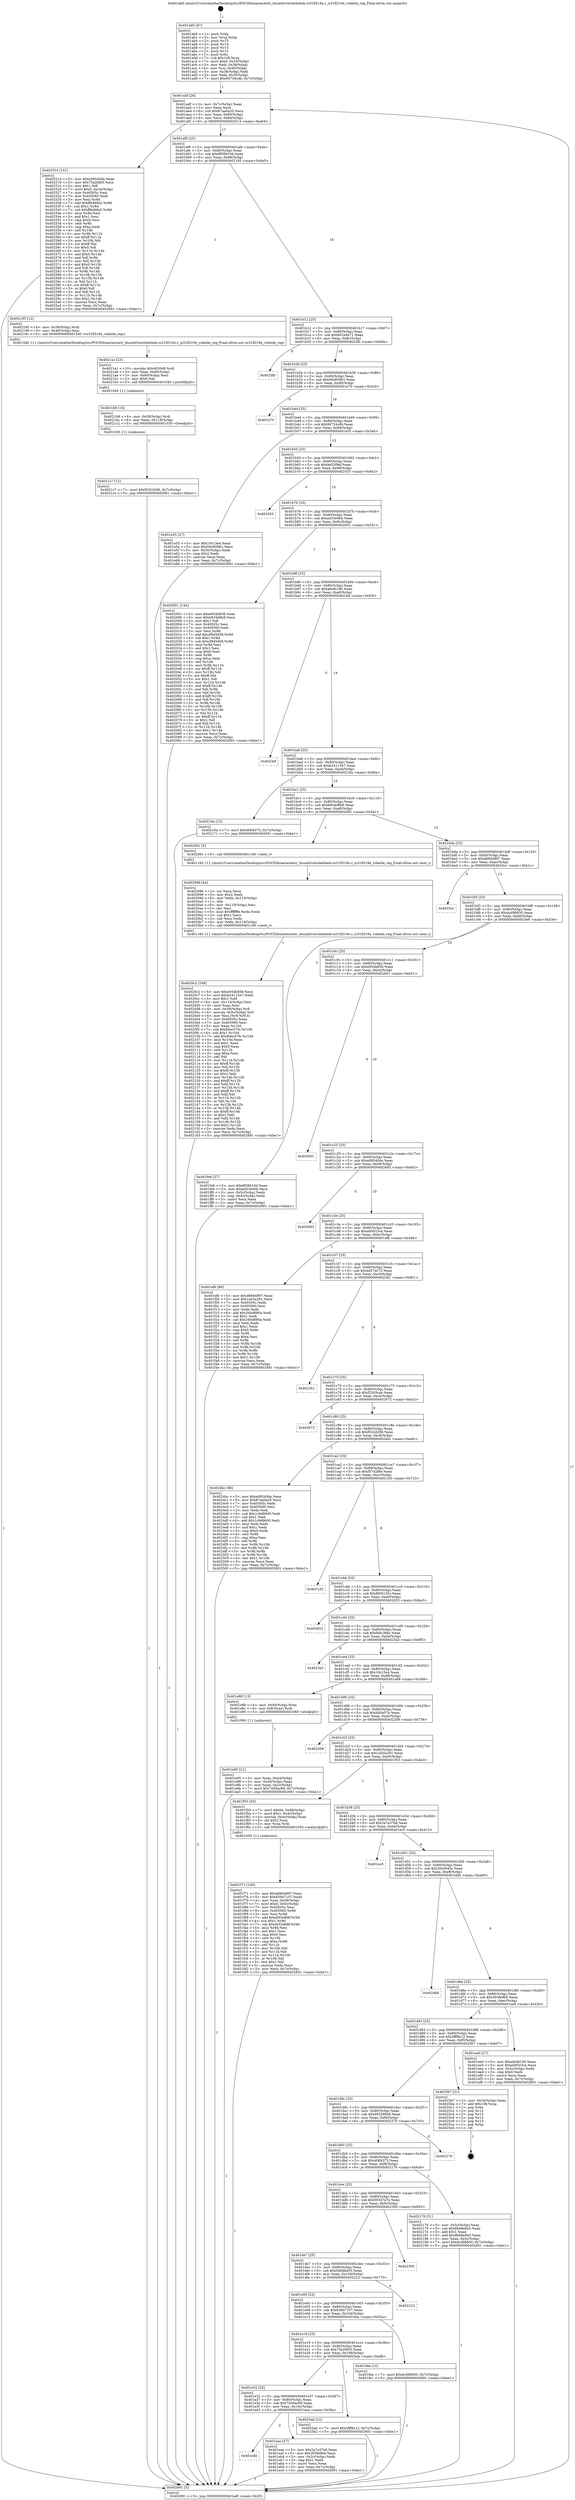 digraph "0x401ab0" {
  label = "0x401ab0 (/mnt/c/Users/mathe/Desktop/tcc/POCII/binaries/extr_linuxdriversledsleds-is31fl319x.c_is31fl319x_volatile_reg_Final-ollvm.out::main(0))"
  labelloc = "t"
  node[shape=record]

  Entry [label="",width=0.3,height=0.3,shape=circle,fillcolor=black,style=filled]
  "0x401adf" [label="{
     0x401adf [26]\l
     | [instrs]\l
     &nbsp;&nbsp;0x401adf \<+3\>: mov -0x7c(%rbp),%eax\l
     &nbsp;&nbsp;0x401ae2 \<+2\>: mov %eax,%ecx\l
     &nbsp;&nbsp;0x401ae4 \<+6\>: sub $0x87aa0a35,%ecx\l
     &nbsp;&nbsp;0x401aea \<+3\>: mov %eax,-0x80(%rbp)\l
     &nbsp;&nbsp;0x401aed \<+6\>: mov %ecx,-0x84(%rbp)\l
     &nbsp;&nbsp;0x401af3 \<+6\>: je 0000000000402514 \<main+0xa64\>\l
  }"]
  "0x402514" [label="{
     0x402514 [151]\l
     | [instrs]\l
     &nbsp;&nbsp;0x402514 \<+5\>: mov $0xe08540de,%eax\l
     &nbsp;&nbsp;0x402519 \<+5\>: mov $0x75a2fd03,%ecx\l
     &nbsp;&nbsp;0x40251e \<+2\>: mov $0x1,%dl\l
     &nbsp;&nbsp;0x402520 \<+7\>: movl $0x0,-0x34(%rbp)\l
     &nbsp;&nbsp;0x402527 \<+7\>: mov 0x40505c,%esi\l
     &nbsp;&nbsp;0x40252e \<+7\>: mov 0x405060,%edi\l
     &nbsp;&nbsp;0x402535 \<+3\>: mov %esi,%r8d\l
     &nbsp;&nbsp;0x402538 \<+7\>: add $0xff4460e2,%r8d\l
     &nbsp;&nbsp;0x40253f \<+4\>: sub $0x1,%r8d\l
     &nbsp;&nbsp;0x402543 \<+7\>: sub $0xff4460e2,%r8d\l
     &nbsp;&nbsp;0x40254a \<+4\>: imul %r8d,%esi\l
     &nbsp;&nbsp;0x40254e \<+3\>: and $0x1,%esi\l
     &nbsp;&nbsp;0x402551 \<+3\>: cmp $0x0,%esi\l
     &nbsp;&nbsp;0x402554 \<+4\>: sete %r9b\l
     &nbsp;&nbsp;0x402558 \<+3\>: cmp $0xa,%edi\l
     &nbsp;&nbsp;0x40255b \<+4\>: setl %r10b\l
     &nbsp;&nbsp;0x40255f \<+3\>: mov %r9b,%r11b\l
     &nbsp;&nbsp;0x402562 \<+4\>: xor $0xff,%r11b\l
     &nbsp;&nbsp;0x402566 \<+3\>: mov %r10b,%bl\l
     &nbsp;&nbsp;0x402569 \<+3\>: xor $0xff,%bl\l
     &nbsp;&nbsp;0x40256c \<+3\>: xor $0x0,%dl\l
     &nbsp;&nbsp;0x40256f \<+3\>: mov %r11b,%r14b\l
     &nbsp;&nbsp;0x402572 \<+4\>: and $0x0,%r14b\l
     &nbsp;&nbsp;0x402576 \<+3\>: and %dl,%r9b\l
     &nbsp;&nbsp;0x402579 \<+3\>: mov %bl,%r15b\l
     &nbsp;&nbsp;0x40257c \<+4\>: and $0x0,%r15b\l
     &nbsp;&nbsp;0x402580 \<+3\>: and %dl,%r10b\l
     &nbsp;&nbsp;0x402583 \<+3\>: or %r9b,%r14b\l
     &nbsp;&nbsp;0x402586 \<+3\>: or %r10b,%r15b\l
     &nbsp;&nbsp;0x402589 \<+3\>: xor %r15b,%r14b\l
     &nbsp;&nbsp;0x40258c \<+3\>: or %bl,%r11b\l
     &nbsp;&nbsp;0x40258f \<+4\>: xor $0xff,%r11b\l
     &nbsp;&nbsp;0x402593 \<+3\>: or $0x0,%dl\l
     &nbsp;&nbsp;0x402596 \<+3\>: and %dl,%r11b\l
     &nbsp;&nbsp;0x402599 \<+3\>: or %r11b,%r14b\l
     &nbsp;&nbsp;0x40259c \<+4\>: test $0x1,%r14b\l
     &nbsp;&nbsp;0x4025a0 \<+3\>: cmovne %ecx,%eax\l
     &nbsp;&nbsp;0x4025a3 \<+3\>: mov %eax,-0x7c(%rbp)\l
     &nbsp;&nbsp;0x4025a6 \<+5\>: jmp 0000000000402691 \<main+0xbe1\>\l
  }"]
  "0x401af9" [label="{
     0x401af9 [25]\l
     | [instrs]\l
     &nbsp;&nbsp;0x401af9 \<+5\>: jmp 0000000000401afe \<main+0x4e\>\l
     &nbsp;&nbsp;0x401afe \<+3\>: mov -0x80(%rbp),%eax\l
     &nbsp;&nbsp;0x401b01 \<+5\>: sub $0x8f38910d,%eax\l
     &nbsp;&nbsp;0x401b06 \<+6\>: mov %eax,-0x88(%rbp)\l
     &nbsp;&nbsp;0x401b0c \<+6\>: je 0000000000402195 \<main+0x6e5\>\l
  }"]
  Exit [label="",width=0.3,height=0.3,shape=circle,fillcolor=black,style=filled,peripheries=2]
  "0x402195" [label="{
     0x402195 [12]\l
     | [instrs]\l
     &nbsp;&nbsp;0x402195 \<+4\>: mov -0x58(%rbp),%rdi\l
     &nbsp;&nbsp;0x402199 \<+3\>: mov -0x48(%rbp),%esi\l
     &nbsp;&nbsp;0x40219c \<+5\>: call 00000000004015d0 \<is31fl319x_volatile_reg\>\l
     | [calls]\l
     &nbsp;&nbsp;0x4015d0 \{1\} (/mnt/c/Users/mathe/Desktop/tcc/POCII/binaries/extr_linuxdriversledsleds-is31fl319x.c_is31fl319x_volatile_reg_Final-ollvm.out::is31fl319x_volatile_reg)\l
  }"]
  "0x401b12" [label="{
     0x401b12 [25]\l
     | [instrs]\l
     &nbsp;&nbsp;0x401b12 \<+5\>: jmp 0000000000401b17 \<main+0x67\>\l
     &nbsp;&nbsp;0x401b17 \<+3\>: mov -0x80(%rbp),%eax\l
     &nbsp;&nbsp;0x401b1a \<+5\>: sub $0x901b9a71,%eax\l
     &nbsp;&nbsp;0x401b1f \<+6\>: mov %eax,-0x8c(%rbp)\l
     &nbsp;&nbsp;0x401b25 \<+6\>: je 00000000004023fb \<main+0x94b\>\l
  }"]
  "0x4021c7" [label="{
     0x4021c7 [12]\l
     | [instrs]\l
     &nbsp;&nbsp;0x4021c7 \<+7\>: movl $0xf532d296,-0x7c(%rbp)\l
     &nbsp;&nbsp;0x4021ce \<+5\>: jmp 0000000000402691 \<main+0xbe1\>\l
  }"]
  "0x4023fb" [label="{
     0x4023fb\l
  }", style=dashed]
  "0x401b2b" [label="{
     0x401b2b [25]\l
     | [instrs]\l
     &nbsp;&nbsp;0x401b2b \<+5\>: jmp 0000000000401b30 \<main+0x80\>\l
     &nbsp;&nbsp;0x401b30 \<+3\>: mov -0x80(%rbp),%eax\l
     &nbsp;&nbsp;0x401b33 \<+5\>: sub $0x944859b1,%eax\l
     &nbsp;&nbsp;0x401b38 \<+6\>: mov %eax,-0x90(%rbp)\l
     &nbsp;&nbsp;0x401b3e \<+6\>: je 0000000000401e70 \<main+0x3c0\>\l
  }"]
  "0x4021b8" [label="{
     0x4021b8 [15]\l
     | [instrs]\l
     &nbsp;&nbsp;0x4021b8 \<+4\>: mov -0x58(%rbp),%rdi\l
     &nbsp;&nbsp;0x4021bc \<+6\>: mov %eax,-0x118(%rbp)\l
     &nbsp;&nbsp;0x4021c2 \<+5\>: call 0000000000401030 \<free@plt\>\l
     | [calls]\l
     &nbsp;&nbsp;0x401030 \{1\} (unknown)\l
  }"]
  "0x401e70" [label="{
     0x401e70\l
  }", style=dashed]
  "0x401b44" [label="{
     0x401b44 [25]\l
     | [instrs]\l
     &nbsp;&nbsp;0x401b44 \<+5\>: jmp 0000000000401b49 \<main+0x99\>\l
     &nbsp;&nbsp;0x401b49 \<+3\>: mov -0x80(%rbp),%eax\l
     &nbsp;&nbsp;0x401b4c \<+5\>: sub $0x94734cdb,%eax\l
     &nbsp;&nbsp;0x401b51 \<+6\>: mov %eax,-0x94(%rbp)\l
     &nbsp;&nbsp;0x401b57 \<+6\>: je 0000000000401e55 \<main+0x3a5\>\l
  }"]
  "0x4021a1" [label="{
     0x4021a1 [23]\l
     | [instrs]\l
     &nbsp;&nbsp;0x4021a1 \<+10\>: movabs $0x4030d6,%rdi\l
     &nbsp;&nbsp;0x4021ab \<+3\>: mov %eax,-0x60(%rbp)\l
     &nbsp;&nbsp;0x4021ae \<+3\>: mov -0x60(%rbp),%esi\l
     &nbsp;&nbsp;0x4021b1 \<+2\>: mov $0x0,%al\l
     &nbsp;&nbsp;0x4021b3 \<+5\>: call 0000000000401040 \<printf@plt\>\l
     | [calls]\l
     &nbsp;&nbsp;0x401040 \{1\} (unknown)\l
  }"]
  "0x401e55" [label="{
     0x401e55 [27]\l
     | [instrs]\l
     &nbsp;&nbsp;0x401e55 \<+5\>: mov $0x10c13e4,%eax\l
     &nbsp;&nbsp;0x401e5a \<+5\>: mov $0x944859b1,%ecx\l
     &nbsp;&nbsp;0x401e5f \<+3\>: mov -0x30(%rbp),%edx\l
     &nbsp;&nbsp;0x401e62 \<+3\>: cmp $0x2,%edx\l
     &nbsp;&nbsp;0x401e65 \<+3\>: cmovne %ecx,%eax\l
     &nbsp;&nbsp;0x401e68 \<+3\>: mov %eax,-0x7c(%rbp)\l
     &nbsp;&nbsp;0x401e6b \<+5\>: jmp 0000000000402691 \<main+0xbe1\>\l
  }"]
  "0x401b5d" [label="{
     0x401b5d [25]\l
     | [instrs]\l
     &nbsp;&nbsp;0x401b5d \<+5\>: jmp 0000000000401b62 \<main+0xb2\>\l
     &nbsp;&nbsp;0x401b62 \<+3\>: mov -0x80(%rbp),%eax\l
     &nbsp;&nbsp;0x401b65 \<+5\>: sub $0x9e52f9ef,%eax\l
     &nbsp;&nbsp;0x401b6a \<+6\>: mov %eax,-0x98(%rbp)\l
     &nbsp;&nbsp;0x401b70 \<+6\>: je 0000000000402453 \<main+0x9a3\>\l
  }"]
  "0x402691" [label="{
     0x402691 [5]\l
     | [instrs]\l
     &nbsp;&nbsp;0x402691 \<+5\>: jmp 0000000000401adf \<main+0x2f\>\l
  }"]
  "0x401ab0" [label="{
     0x401ab0 [47]\l
     | [instrs]\l
     &nbsp;&nbsp;0x401ab0 \<+1\>: push %rbp\l
     &nbsp;&nbsp;0x401ab1 \<+3\>: mov %rsp,%rbp\l
     &nbsp;&nbsp;0x401ab4 \<+2\>: push %r15\l
     &nbsp;&nbsp;0x401ab6 \<+2\>: push %r14\l
     &nbsp;&nbsp;0x401ab8 \<+2\>: push %r13\l
     &nbsp;&nbsp;0x401aba \<+2\>: push %r12\l
     &nbsp;&nbsp;0x401abc \<+1\>: push %rbx\l
     &nbsp;&nbsp;0x401abd \<+7\>: sub $0x108,%rsp\l
     &nbsp;&nbsp;0x401ac4 \<+7\>: movl $0x0,-0x34(%rbp)\l
     &nbsp;&nbsp;0x401acb \<+3\>: mov %edi,-0x38(%rbp)\l
     &nbsp;&nbsp;0x401ace \<+4\>: mov %rsi,-0x40(%rbp)\l
     &nbsp;&nbsp;0x401ad2 \<+3\>: mov -0x38(%rbp),%edi\l
     &nbsp;&nbsp;0x401ad5 \<+3\>: mov %edi,-0x30(%rbp)\l
     &nbsp;&nbsp;0x401ad8 \<+7\>: movl $0x94734cdb,-0x7c(%rbp)\l
  }"]
  "0x4020c2" [label="{
     0x4020c2 [168]\l
     | [instrs]\l
     &nbsp;&nbsp;0x4020c2 \<+5\>: mov $0xe054b838,%ecx\l
     &nbsp;&nbsp;0x4020c7 \<+5\>: mov $0xb24115e7,%edx\l
     &nbsp;&nbsp;0x4020cc \<+3\>: mov $0x1,%dil\l
     &nbsp;&nbsp;0x4020cf \<+6\>: mov -0x114(%rbp),%esi\l
     &nbsp;&nbsp;0x4020d5 \<+3\>: imul %eax,%esi\l
     &nbsp;&nbsp;0x4020d8 \<+4\>: mov -0x58(%rbp),%r8\l
     &nbsp;&nbsp;0x4020dc \<+4\>: movslq -0x5c(%rbp),%r9\l
     &nbsp;&nbsp;0x4020e0 \<+4\>: mov %esi,(%r8,%r9,4)\l
     &nbsp;&nbsp;0x4020e4 \<+7\>: mov 0x40505c,%eax\l
     &nbsp;&nbsp;0x4020eb \<+7\>: mov 0x405060,%esi\l
     &nbsp;&nbsp;0x4020f2 \<+3\>: mov %eax,%r10d\l
     &nbsp;&nbsp;0x4020f5 \<+7\>: sub $0x84ec57fc,%r10d\l
     &nbsp;&nbsp;0x4020fc \<+4\>: sub $0x1,%r10d\l
     &nbsp;&nbsp;0x402100 \<+7\>: add $0x84ec57fc,%r10d\l
     &nbsp;&nbsp;0x402107 \<+4\>: imul %r10d,%eax\l
     &nbsp;&nbsp;0x40210b \<+3\>: and $0x1,%eax\l
     &nbsp;&nbsp;0x40210e \<+3\>: cmp $0x0,%eax\l
     &nbsp;&nbsp;0x402111 \<+4\>: sete %r11b\l
     &nbsp;&nbsp;0x402115 \<+3\>: cmp $0xa,%esi\l
     &nbsp;&nbsp;0x402118 \<+3\>: setl %bl\l
     &nbsp;&nbsp;0x40211b \<+3\>: mov %r11b,%r14b\l
     &nbsp;&nbsp;0x40211e \<+4\>: xor $0xff,%r14b\l
     &nbsp;&nbsp;0x402122 \<+3\>: mov %bl,%r15b\l
     &nbsp;&nbsp;0x402125 \<+4\>: xor $0xff,%r15b\l
     &nbsp;&nbsp;0x402129 \<+4\>: xor $0x1,%dil\l
     &nbsp;&nbsp;0x40212d \<+3\>: mov %r14b,%r12b\l
     &nbsp;&nbsp;0x402130 \<+4\>: and $0xff,%r12b\l
     &nbsp;&nbsp;0x402134 \<+3\>: and %dil,%r11b\l
     &nbsp;&nbsp;0x402137 \<+3\>: mov %r15b,%r13b\l
     &nbsp;&nbsp;0x40213a \<+4\>: and $0xff,%r13b\l
     &nbsp;&nbsp;0x40213e \<+3\>: and %dil,%bl\l
     &nbsp;&nbsp;0x402141 \<+3\>: or %r11b,%r12b\l
     &nbsp;&nbsp;0x402144 \<+3\>: or %bl,%r13b\l
     &nbsp;&nbsp;0x402147 \<+3\>: xor %r13b,%r12b\l
     &nbsp;&nbsp;0x40214a \<+3\>: or %r15b,%r14b\l
     &nbsp;&nbsp;0x40214d \<+4\>: xor $0xff,%r14b\l
     &nbsp;&nbsp;0x402151 \<+4\>: or $0x1,%dil\l
     &nbsp;&nbsp;0x402155 \<+3\>: and %dil,%r14b\l
     &nbsp;&nbsp;0x402158 \<+3\>: or %r14b,%r12b\l
     &nbsp;&nbsp;0x40215b \<+4\>: test $0x1,%r12b\l
     &nbsp;&nbsp;0x40215f \<+3\>: cmovne %edx,%ecx\l
     &nbsp;&nbsp;0x402162 \<+3\>: mov %ecx,-0x7c(%rbp)\l
     &nbsp;&nbsp;0x402165 \<+5\>: jmp 0000000000402691 \<main+0xbe1\>\l
  }"]
  "0x402453" [label="{
     0x402453\l
  }", style=dashed]
  "0x401b76" [label="{
     0x401b76 [25]\l
     | [instrs]\l
     &nbsp;&nbsp;0x401b76 \<+5\>: jmp 0000000000401b7b \<main+0xcb\>\l
     &nbsp;&nbsp;0x401b7b \<+3\>: mov -0x80(%rbp),%eax\l
     &nbsp;&nbsp;0x401b7e \<+5\>: sub $0xad33e0bb,%eax\l
     &nbsp;&nbsp;0x401b83 \<+6\>: mov %eax,-0x9c(%rbp)\l
     &nbsp;&nbsp;0x401b89 \<+6\>: je 0000000000402001 \<main+0x551\>\l
  }"]
  "0x402096" [label="{
     0x402096 [44]\l
     | [instrs]\l
     &nbsp;&nbsp;0x402096 \<+2\>: xor %ecx,%ecx\l
     &nbsp;&nbsp;0x402098 \<+5\>: mov $0x2,%edx\l
     &nbsp;&nbsp;0x40209d \<+6\>: mov %edx,-0x110(%rbp)\l
     &nbsp;&nbsp;0x4020a3 \<+1\>: cltd\l
     &nbsp;&nbsp;0x4020a4 \<+6\>: mov -0x110(%rbp),%esi\l
     &nbsp;&nbsp;0x4020aa \<+2\>: idiv %esi\l
     &nbsp;&nbsp;0x4020ac \<+6\>: imul $0xfffffffe,%edx,%edx\l
     &nbsp;&nbsp;0x4020b2 \<+3\>: sub $0x1,%ecx\l
     &nbsp;&nbsp;0x4020b5 \<+2\>: sub %ecx,%edx\l
     &nbsp;&nbsp;0x4020b7 \<+6\>: mov %edx,-0x114(%rbp)\l
     &nbsp;&nbsp;0x4020bd \<+5\>: call 0000000000401160 \<next_i\>\l
     | [calls]\l
     &nbsp;&nbsp;0x401160 \{1\} (/mnt/c/Users/mathe/Desktop/tcc/POCII/binaries/extr_linuxdriversledsleds-is31fl319x.c_is31fl319x_volatile_reg_Final-ollvm.out::next_i)\l
  }"]
  "0x402001" [label="{
     0x402001 [144]\l
     | [instrs]\l
     &nbsp;&nbsp;0x402001 \<+5\>: mov $0xe054b838,%eax\l
     &nbsp;&nbsp;0x402006 \<+5\>: mov $0xb834d9b9,%ecx\l
     &nbsp;&nbsp;0x40200b \<+2\>: mov $0x1,%dl\l
     &nbsp;&nbsp;0x40200d \<+7\>: mov 0x40505c,%esi\l
     &nbsp;&nbsp;0x402014 \<+7\>: mov 0x405060,%edi\l
     &nbsp;&nbsp;0x40201b \<+3\>: mov %esi,%r8d\l
     &nbsp;&nbsp;0x40201e \<+7\>: add $0xcf945d58,%r8d\l
     &nbsp;&nbsp;0x402025 \<+4\>: sub $0x1,%r8d\l
     &nbsp;&nbsp;0x402029 \<+7\>: sub $0xcf945d58,%r8d\l
     &nbsp;&nbsp;0x402030 \<+4\>: imul %r8d,%esi\l
     &nbsp;&nbsp;0x402034 \<+3\>: and $0x1,%esi\l
     &nbsp;&nbsp;0x402037 \<+3\>: cmp $0x0,%esi\l
     &nbsp;&nbsp;0x40203a \<+4\>: sete %r9b\l
     &nbsp;&nbsp;0x40203e \<+3\>: cmp $0xa,%edi\l
     &nbsp;&nbsp;0x402041 \<+4\>: setl %r10b\l
     &nbsp;&nbsp;0x402045 \<+3\>: mov %r9b,%r11b\l
     &nbsp;&nbsp;0x402048 \<+4\>: xor $0xff,%r11b\l
     &nbsp;&nbsp;0x40204c \<+3\>: mov %r10b,%bl\l
     &nbsp;&nbsp;0x40204f \<+3\>: xor $0xff,%bl\l
     &nbsp;&nbsp;0x402052 \<+3\>: xor $0x1,%dl\l
     &nbsp;&nbsp;0x402055 \<+3\>: mov %r11b,%r14b\l
     &nbsp;&nbsp;0x402058 \<+4\>: and $0xff,%r14b\l
     &nbsp;&nbsp;0x40205c \<+3\>: and %dl,%r9b\l
     &nbsp;&nbsp;0x40205f \<+3\>: mov %bl,%r15b\l
     &nbsp;&nbsp;0x402062 \<+4\>: and $0xff,%r15b\l
     &nbsp;&nbsp;0x402066 \<+3\>: and %dl,%r10b\l
     &nbsp;&nbsp;0x402069 \<+3\>: or %r9b,%r14b\l
     &nbsp;&nbsp;0x40206c \<+3\>: or %r10b,%r15b\l
     &nbsp;&nbsp;0x40206f \<+3\>: xor %r15b,%r14b\l
     &nbsp;&nbsp;0x402072 \<+3\>: or %bl,%r11b\l
     &nbsp;&nbsp;0x402075 \<+4\>: xor $0xff,%r11b\l
     &nbsp;&nbsp;0x402079 \<+3\>: or $0x1,%dl\l
     &nbsp;&nbsp;0x40207c \<+3\>: and %dl,%r11b\l
     &nbsp;&nbsp;0x40207f \<+3\>: or %r11b,%r14b\l
     &nbsp;&nbsp;0x402082 \<+4\>: test $0x1,%r14b\l
     &nbsp;&nbsp;0x402086 \<+3\>: cmovne %ecx,%eax\l
     &nbsp;&nbsp;0x402089 \<+3\>: mov %eax,-0x7c(%rbp)\l
     &nbsp;&nbsp;0x40208c \<+5\>: jmp 0000000000402691 \<main+0xbe1\>\l
  }"]
  "0x401b8f" [label="{
     0x401b8f [25]\l
     | [instrs]\l
     &nbsp;&nbsp;0x401b8f \<+5\>: jmp 0000000000401b94 \<main+0xe4\>\l
     &nbsp;&nbsp;0x401b94 \<+3\>: mov -0x80(%rbp),%eax\l
     &nbsp;&nbsp;0x401b97 \<+5\>: sub $0xafe4b190,%eax\l
     &nbsp;&nbsp;0x401b9c \<+6\>: mov %eax,-0xa0(%rbp)\l
     &nbsp;&nbsp;0x401ba2 \<+6\>: je 00000000004023ef \<main+0x93f\>\l
  }"]
  "0x401f71" [label="{
     0x401f71 [105]\l
     | [instrs]\l
     &nbsp;&nbsp;0x401f71 \<+5\>: mov $0xd6664897,%ecx\l
     &nbsp;&nbsp;0x401f76 \<+5\>: mov $0x639d7107,%edx\l
     &nbsp;&nbsp;0x401f7b \<+4\>: mov %rax,-0x58(%rbp)\l
     &nbsp;&nbsp;0x401f7f \<+7\>: movl $0x0,-0x5c(%rbp)\l
     &nbsp;&nbsp;0x401f86 \<+7\>: mov 0x40505c,%esi\l
     &nbsp;&nbsp;0x401f8d \<+8\>: mov 0x405060,%r8d\l
     &nbsp;&nbsp;0x401f95 \<+3\>: mov %esi,%r9d\l
     &nbsp;&nbsp;0x401f98 \<+7\>: add $0xeb52d69f,%r9d\l
     &nbsp;&nbsp;0x401f9f \<+4\>: sub $0x1,%r9d\l
     &nbsp;&nbsp;0x401fa3 \<+7\>: sub $0xeb52d69f,%r9d\l
     &nbsp;&nbsp;0x401faa \<+4\>: imul %r9d,%esi\l
     &nbsp;&nbsp;0x401fae \<+3\>: and $0x1,%esi\l
     &nbsp;&nbsp;0x401fb1 \<+3\>: cmp $0x0,%esi\l
     &nbsp;&nbsp;0x401fb4 \<+4\>: sete %r10b\l
     &nbsp;&nbsp;0x401fb8 \<+4\>: cmp $0xa,%r8d\l
     &nbsp;&nbsp;0x401fbc \<+4\>: setl %r11b\l
     &nbsp;&nbsp;0x401fc0 \<+3\>: mov %r10b,%bl\l
     &nbsp;&nbsp;0x401fc3 \<+3\>: and %r11b,%bl\l
     &nbsp;&nbsp;0x401fc6 \<+3\>: xor %r11b,%r10b\l
     &nbsp;&nbsp;0x401fc9 \<+3\>: or %r10b,%bl\l
     &nbsp;&nbsp;0x401fcc \<+3\>: test $0x1,%bl\l
     &nbsp;&nbsp;0x401fcf \<+3\>: cmovne %edx,%ecx\l
     &nbsp;&nbsp;0x401fd2 \<+3\>: mov %ecx,-0x7c(%rbp)\l
     &nbsp;&nbsp;0x401fd5 \<+5\>: jmp 0000000000402691 \<main+0xbe1\>\l
  }"]
  "0x4023ef" [label="{
     0x4023ef\l
  }", style=dashed]
  "0x401ba8" [label="{
     0x401ba8 [25]\l
     | [instrs]\l
     &nbsp;&nbsp;0x401ba8 \<+5\>: jmp 0000000000401bad \<main+0xfd\>\l
     &nbsp;&nbsp;0x401bad \<+3\>: mov -0x80(%rbp),%eax\l
     &nbsp;&nbsp;0x401bb0 \<+5\>: sub $0xb24115e7,%eax\l
     &nbsp;&nbsp;0x401bb5 \<+6\>: mov %eax,-0xa4(%rbp)\l
     &nbsp;&nbsp;0x401bbb \<+6\>: je 000000000040216a \<main+0x6ba\>\l
  }"]
  "0x401e4b" [label="{
     0x401e4b\l
  }", style=dashed]
  "0x40216a" [label="{
     0x40216a [12]\l
     | [instrs]\l
     &nbsp;&nbsp;0x40216a \<+7\>: movl $0x4f4f4373,-0x7c(%rbp)\l
     &nbsp;&nbsp;0x402171 \<+5\>: jmp 0000000000402691 \<main+0xbe1\>\l
  }"]
  "0x401bc1" [label="{
     0x401bc1 [25]\l
     | [instrs]\l
     &nbsp;&nbsp;0x401bc1 \<+5\>: jmp 0000000000401bc6 \<main+0x116\>\l
     &nbsp;&nbsp;0x401bc6 \<+3\>: mov -0x80(%rbp),%eax\l
     &nbsp;&nbsp;0x401bc9 \<+5\>: sub $0xb834d9b9,%eax\l
     &nbsp;&nbsp;0x401bce \<+6\>: mov %eax,-0xa8(%rbp)\l
     &nbsp;&nbsp;0x401bd4 \<+6\>: je 0000000000402091 \<main+0x5e1\>\l
  }"]
  "0x401eaa" [label="{
     0x401eaa [27]\l
     | [instrs]\l
     &nbsp;&nbsp;0x401eaa \<+5\>: mov $0x2a7a37e6,%eax\l
     &nbsp;&nbsp;0x401eaf \<+5\>: mov $0x393fe9b0,%ecx\l
     &nbsp;&nbsp;0x401eb4 \<+3\>: mov -0x2c(%rbp),%edx\l
     &nbsp;&nbsp;0x401eb7 \<+3\>: cmp $0x1,%edx\l
     &nbsp;&nbsp;0x401eba \<+3\>: cmovl %ecx,%eax\l
     &nbsp;&nbsp;0x401ebd \<+3\>: mov %eax,-0x7c(%rbp)\l
     &nbsp;&nbsp;0x401ec0 \<+5\>: jmp 0000000000402691 \<main+0xbe1\>\l
  }"]
  "0x402091" [label="{
     0x402091 [5]\l
     | [instrs]\l
     &nbsp;&nbsp;0x402091 \<+5\>: call 0000000000401160 \<next_i\>\l
     | [calls]\l
     &nbsp;&nbsp;0x401160 \{1\} (/mnt/c/Users/mathe/Desktop/tcc/POCII/binaries/extr_linuxdriversledsleds-is31fl319x.c_is31fl319x_volatile_reg_Final-ollvm.out::next_i)\l
  }"]
  "0x401bda" [label="{
     0x401bda [25]\l
     | [instrs]\l
     &nbsp;&nbsp;0x401bda \<+5\>: jmp 0000000000401bdf \<main+0x12f\>\l
     &nbsp;&nbsp;0x401bdf \<+3\>: mov -0x80(%rbp),%eax\l
     &nbsp;&nbsp;0x401be2 \<+5\>: sub $0xd6664897,%eax\l
     &nbsp;&nbsp;0x401be7 \<+6\>: mov %eax,-0xac(%rbp)\l
     &nbsp;&nbsp;0x401bed \<+6\>: je 00000000004025cc \<main+0xb1c\>\l
  }"]
  "0x401e32" [label="{
     0x401e32 [25]\l
     | [instrs]\l
     &nbsp;&nbsp;0x401e32 \<+5\>: jmp 0000000000401e37 \<main+0x387\>\l
     &nbsp;&nbsp;0x401e37 \<+3\>: mov -0x80(%rbp),%eax\l
     &nbsp;&nbsp;0x401e3a \<+5\>: sub $0x7d30ac66,%eax\l
     &nbsp;&nbsp;0x401e3f \<+6\>: mov %eax,-0x10c(%rbp)\l
     &nbsp;&nbsp;0x401e45 \<+6\>: je 0000000000401eaa \<main+0x3fa\>\l
  }"]
  "0x4025cc" [label="{
     0x4025cc\l
  }", style=dashed]
  "0x401bf3" [label="{
     0x401bf3 [25]\l
     | [instrs]\l
     &nbsp;&nbsp;0x401bf3 \<+5\>: jmp 0000000000401bf8 \<main+0x148\>\l
     &nbsp;&nbsp;0x401bf8 \<+3\>: mov -0x80(%rbp),%eax\l
     &nbsp;&nbsp;0x401bfb \<+5\>: sub $0xdcd98930,%eax\l
     &nbsp;&nbsp;0x401c00 \<+6\>: mov %eax,-0xb0(%rbp)\l
     &nbsp;&nbsp;0x401c06 \<+6\>: je 0000000000401fe6 \<main+0x536\>\l
  }"]
  "0x4025ab" [label="{
     0x4025ab [12]\l
     | [instrs]\l
     &nbsp;&nbsp;0x4025ab \<+7\>: movl $0x3fff8e12,-0x7c(%rbp)\l
     &nbsp;&nbsp;0x4025b2 \<+5\>: jmp 0000000000402691 \<main+0xbe1\>\l
  }"]
  "0x401fe6" [label="{
     0x401fe6 [27]\l
     | [instrs]\l
     &nbsp;&nbsp;0x401fe6 \<+5\>: mov $0x8f38910d,%eax\l
     &nbsp;&nbsp;0x401feb \<+5\>: mov $0xad33e0bb,%ecx\l
     &nbsp;&nbsp;0x401ff0 \<+3\>: mov -0x5c(%rbp),%edx\l
     &nbsp;&nbsp;0x401ff3 \<+3\>: cmp -0x4c(%rbp),%edx\l
     &nbsp;&nbsp;0x401ff6 \<+3\>: cmovl %ecx,%eax\l
     &nbsp;&nbsp;0x401ff9 \<+3\>: mov %eax,-0x7c(%rbp)\l
     &nbsp;&nbsp;0x401ffc \<+5\>: jmp 0000000000402691 \<main+0xbe1\>\l
  }"]
  "0x401c0c" [label="{
     0x401c0c [25]\l
     | [instrs]\l
     &nbsp;&nbsp;0x401c0c \<+5\>: jmp 0000000000401c11 \<main+0x161\>\l
     &nbsp;&nbsp;0x401c11 \<+3\>: mov -0x80(%rbp),%eax\l
     &nbsp;&nbsp;0x401c14 \<+5\>: sub $0xe054b838,%eax\l
     &nbsp;&nbsp;0x401c19 \<+6\>: mov %eax,-0xb4(%rbp)\l
     &nbsp;&nbsp;0x401c1f \<+6\>: je 0000000000402601 \<main+0xb51\>\l
  }"]
  "0x401e19" [label="{
     0x401e19 [25]\l
     | [instrs]\l
     &nbsp;&nbsp;0x401e19 \<+5\>: jmp 0000000000401e1e \<main+0x36e\>\l
     &nbsp;&nbsp;0x401e1e \<+3\>: mov -0x80(%rbp),%eax\l
     &nbsp;&nbsp;0x401e21 \<+5\>: sub $0x75a2fd03,%eax\l
     &nbsp;&nbsp;0x401e26 \<+6\>: mov %eax,-0x108(%rbp)\l
     &nbsp;&nbsp;0x401e2c \<+6\>: je 00000000004025ab \<main+0xafb\>\l
  }"]
  "0x402601" [label="{
     0x402601\l
  }", style=dashed]
  "0x401c25" [label="{
     0x401c25 [25]\l
     | [instrs]\l
     &nbsp;&nbsp;0x401c25 \<+5\>: jmp 0000000000401c2a \<main+0x17a\>\l
     &nbsp;&nbsp;0x401c2a \<+3\>: mov -0x80(%rbp),%eax\l
     &nbsp;&nbsp;0x401c2d \<+5\>: sub $0xe08540de,%eax\l
     &nbsp;&nbsp;0x401c32 \<+6\>: mov %eax,-0xb8(%rbp)\l
     &nbsp;&nbsp;0x401c38 \<+6\>: je 0000000000402683 \<main+0xbd3\>\l
  }"]
  "0x401fda" [label="{
     0x401fda [12]\l
     | [instrs]\l
     &nbsp;&nbsp;0x401fda \<+7\>: movl $0xdcd98930,-0x7c(%rbp)\l
     &nbsp;&nbsp;0x401fe1 \<+5\>: jmp 0000000000402691 \<main+0xbe1\>\l
  }"]
  "0x402683" [label="{
     0x402683\l
  }", style=dashed]
  "0x401c3e" [label="{
     0x401c3e [25]\l
     | [instrs]\l
     &nbsp;&nbsp;0x401c3e \<+5\>: jmp 0000000000401c43 \<main+0x193\>\l
     &nbsp;&nbsp;0x401c43 \<+3\>: mov -0x80(%rbp),%eax\l
     &nbsp;&nbsp;0x401c46 \<+5\>: sub $0xeb0023ce,%eax\l
     &nbsp;&nbsp;0x401c4b \<+6\>: mov %eax,-0xbc(%rbp)\l
     &nbsp;&nbsp;0x401c51 \<+6\>: je 0000000000401efb \<main+0x44b\>\l
  }"]
  "0x401e00" [label="{
     0x401e00 [25]\l
     | [instrs]\l
     &nbsp;&nbsp;0x401e00 \<+5\>: jmp 0000000000401e05 \<main+0x355\>\l
     &nbsp;&nbsp;0x401e05 \<+3\>: mov -0x80(%rbp),%eax\l
     &nbsp;&nbsp;0x401e08 \<+5\>: sub $0x639d7107,%eax\l
     &nbsp;&nbsp;0x401e0d \<+6\>: mov %eax,-0x104(%rbp)\l
     &nbsp;&nbsp;0x401e13 \<+6\>: je 0000000000401fda \<main+0x52a\>\l
  }"]
  "0x401efb" [label="{
     0x401efb [88]\l
     | [instrs]\l
     &nbsp;&nbsp;0x401efb \<+5\>: mov $0xd6664897,%eax\l
     &nbsp;&nbsp;0x401f00 \<+5\>: mov $0x1eb5a281,%ecx\l
     &nbsp;&nbsp;0x401f05 \<+7\>: mov 0x40505c,%edx\l
     &nbsp;&nbsp;0x401f0c \<+7\>: mov 0x405060,%esi\l
     &nbsp;&nbsp;0x401f13 \<+2\>: mov %edx,%edi\l
     &nbsp;&nbsp;0x401f15 \<+6\>: add $0x340d880a,%edi\l
     &nbsp;&nbsp;0x401f1b \<+3\>: sub $0x1,%edi\l
     &nbsp;&nbsp;0x401f1e \<+6\>: sub $0x340d880a,%edi\l
     &nbsp;&nbsp;0x401f24 \<+3\>: imul %edi,%edx\l
     &nbsp;&nbsp;0x401f27 \<+3\>: and $0x1,%edx\l
     &nbsp;&nbsp;0x401f2a \<+3\>: cmp $0x0,%edx\l
     &nbsp;&nbsp;0x401f2d \<+4\>: sete %r8b\l
     &nbsp;&nbsp;0x401f31 \<+3\>: cmp $0xa,%esi\l
     &nbsp;&nbsp;0x401f34 \<+4\>: setl %r9b\l
     &nbsp;&nbsp;0x401f38 \<+3\>: mov %r8b,%r10b\l
     &nbsp;&nbsp;0x401f3b \<+3\>: and %r9b,%r10b\l
     &nbsp;&nbsp;0x401f3e \<+3\>: xor %r9b,%r8b\l
     &nbsp;&nbsp;0x401f41 \<+3\>: or %r8b,%r10b\l
     &nbsp;&nbsp;0x401f44 \<+4\>: test $0x1,%r10b\l
     &nbsp;&nbsp;0x401f48 \<+3\>: cmovne %ecx,%eax\l
     &nbsp;&nbsp;0x401f4b \<+3\>: mov %eax,-0x7c(%rbp)\l
     &nbsp;&nbsp;0x401f4e \<+5\>: jmp 0000000000402691 \<main+0xbe1\>\l
  }"]
  "0x401c57" [label="{
     0x401c57 [25]\l
     | [instrs]\l
     &nbsp;&nbsp;0x401c57 \<+5\>: jmp 0000000000401c5c \<main+0x1ac\>\l
     &nbsp;&nbsp;0x401c5c \<+3\>: mov -0x80(%rbp),%eax\l
     &nbsp;&nbsp;0x401c5f \<+5\>: sub $0xed57dc72,%eax\l
     &nbsp;&nbsp;0x401c64 \<+6\>: mov %eax,-0xc0(%rbp)\l
     &nbsp;&nbsp;0x401c6a \<+6\>: je 00000000004023b1 \<main+0x901\>\l
  }"]
  "0x402223" [label="{
     0x402223\l
  }", style=dashed]
  "0x4023b1" [label="{
     0x4023b1\l
  }", style=dashed]
  "0x401c70" [label="{
     0x401c70 [25]\l
     | [instrs]\l
     &nbsp;&nbsp;0x401c70 \<+5\>: jmp 0000000000401c75 \<main+0x1c5\>\l
     &nbsp;&nbsp;0x401c75 \<+3\>: mov -0x80(%rbp),%eax\l
     &nbsp;&nbsp;0x401c78 \<+5\>: sub $0xf2303cab,%eax\l
     &nbsp;&nbsp;0x401c7d \<+6\>: mov %eax,-0xc4(%rbp)\l
     &nbsp;&nbsp;0x401c83 \<+6\>: je 0000000000402672 \<main+0xbc2\>\l
  }"]
  "0x401de7" [label="{
     0x401de7 [25]\l
     | [instrs]\l
     &nbsp;&nbsp;0x401de7 \<+5\>: jmp 0000000000401dec \<main+0x33c\>\l
     &nbsp;&nbsp;0x401dec \<+3\>: mov -0x80(%rbp),%eax\l
     &nbsp;&nbsp;0x401def \<+5\>: sub $0x549dbd35,%eax\l
     &nbsp;&nbsp;0x401df4 \<+6\>: mov %eax,-0x100(%rbp)\l
     &nbsp;&nbsp;0x401dfa \<+6\>: je 0000000000402223 \<main+0x773\>\l
  }"]
  "0x402672" [label="{
     0x402672\l
  }", style=dashed]
  "0x401c89" [label="{
     0x401c89 [25]\l
     | [instrs]\l
     &nbsp;&nbsp;0x401c89 \<+5\>: jmp 0000000000401c8e \<main+0x1de\>\l
     &nbsp;&nbsp;0x401c8e \<+3\>: mov -0x80(%rbp),%eax\l
     &nbsp;&nbsp;0x401c91 \<+5\>: sub $0xf532d296,%eax\l
     &nbsp;&nbsp;0x401c96 \<+6\>: mov %eax,-0xc8(%rbp)\l
     &nbsp;&nbsp;0x401c9c \<+6\>: je 00000000004024bc \<main+0xa0c\>\l
  }"]
  "0x402300" [label="{
     0x402300\l
  }", style=dashed]
  "0x4024bc" [label="{
     0x4024bc [88]\l
     | [instrs]\l
     &nbsp;&nbsp;0x4024bc \<+5\>: mov $0xe08540de,%eax\l
     &nbsp;&nbsp;0x4024c1 \<+5\>: mov $0x87aa0a35,%ecx\l
     &nbsp;&nbsp;0x4024c6 \<+7\>: mov 0x40505c,%edx\l
     &nbsp;&nbsp;0x4024cd \<+7\>: mov 0x405060,%esi\l
     &nbsp;&nbsp;0x4024d4 \<+2\>: mov %edx,%edi\l
     &nbsp;&nbsp;0x4024d6 \<+6\>: sub $0x1c9d6600,%edi\l
     &nbsp;&nbsp;0x4024dc \<+3\>: sub $0x1,%edi\l
     &nbsp;&nbsp;0x4024df \<+6\>: add $0x1c9d6600,%edi\l
     &nbsp;&nbsp;0x4024e5 \<+3\>: imul %edi,%edx\l
     &nbsp;&nbsp;0x4024e8 \<+3\>: and $0x1,%edx\l
     &nbsp;&nbsp;0x4024eb \<+3\>: cmp $0x0,%edx\l
     &nbsp;&nbsp;0x4024ee \<+4\>: sete %r8b\l
     &nbsp;&nbsp;0x4024f2 \<+3\>: cmp $0xa,%esi\l
     &nbsp;&nbsp;0x4024f5 \<+4\>: setl %r9b\l
     &nbsp;&nbsp;0x4024f9 \<+3\>: mov %r8b,%r10b\l
     &nbsp;&nbsp;0x4024fc \<+3\>: and %r9b,%r10b\l
     &nbsp;&nbsp;0x4024ff \<+3\>: xor %r9b,%r8b\l
     &nbsp;&nbsp;0x402502 \<+3\>: or %r8b,%r10b\l
     &nbsp;&nbsp;0x402505 \<+4\>: test $0x1,%r10b\l
     &nbsp;&nbsp;0x402509 \<+3\>: cmovne %ecx,%eax\l
     &nbsp;&nbsp;0x40250c \<+3\>: mov %eax,-0x7c(%rbp)\l
     &nbsp;&nbsp;0x40250f \<+5\>: jmp 0000000000402691 \<main+0xbe1\>\l
  }"]
  "0x401ca2" [label="{
     0x401ca2 [25]\l
     | [instrs]\l
     &nbsp;&nbsp;0x401ca2 \<+5\>: jmp 0000000000401ca7 \<main+0x1f7\>\l
     &nbsp;&nbsp;0x401ca7 \<+3\>: mov -0x80(%rbp),%eax\l
     &nbsp;&nbsp;0x401caa \<+5\>: sub $0xf5742f6e,%eax\l
     &nbsp;&nbsp;0x401caf \<+6\>: mov %eax,-0xcc(%rbp)\l
     &nbsp;&nbsp;0x401cb5 \<+6\>: je 00000000004021d3 \<main+0x723\>\l
  }"]
  "0x401dce" [label="{
     0x401dce [25]\l
     | [instrs]\l
     &nbsp;&nbsp;0x401dce \<+5\>: jmp 0000000000401dd3 \<main+0x323\>\l
     &nbsp;&nbsp;0x401dd3 \<+3\>: mov -0x80(%rbp),%eax\l
     &nbsp;&nbsp;0x401dd6 \<+5\>: sub $0x50347a7e,%eax\l
     &nbsp;&nbsp;0x401ddb \<+6\>: mov %eax,-0xfc(%rbp)\l
     &nbsp;&nbsp;0x401de1 \<+6\>: je 0000000000402300 \<main+0x850\>\l
  }"]
  "0x4021d3" [label="{
     0x4021d3\l
  }", style=dashed]
  "0x401cbb" [label="{
     0x401cbb [25]\l
     | [instrs]\l
     &nbsp;&nbsp;0x401cbb \<+5\>: jmp 0000000000401cc0 \<main+0x210\>\l
     &nbsp;&nbsp;0x401cc0 \<+3\>: mov -0x80(%rbp),%eax\l
     &nbsp;&nbsp;0x401cc3 \<+5\>: sub $0xf805135c,%eax\l
     &nbsp;&nbsp;0x401cc8 \<+6\>: mov %eax,-0xd0(%rbp)\l
     &nbsp;&nbsp;0x401cce \<+6\>: je 0000000000402653 \<main+0xba3\>\l
  }"]
  "0x402176" [label="{
     0x402176 [31]\l
     | [instrs]\l
     &nbsp;&nbsp;0x402176 \<+3\>: mov -0x5c(%rbp),%eax\l
     &nbsp;&nbsp;0x402179 \<+5\>: sub $0x8b68e9a5,%eax\l
     &nbsp;&nbsp;0x40217e \<+3\>: add $0x1,%eax\l
     &nbsp;&nbsp;0x402181 \<+5\>: add $0x8b68e9a5,%eax\l
     &nbsp;&nbsp;0x402186 \<+3\>: mov %eax,-0x5c(%rbp)\l
     &nbsp;&nbsp;0x402189 \<+7\>: movl $0xdcd98930,-0x7c(%rbp)\l
     &nbsp;&nbsp;0x402190 \<+5\>: jmp 0000000000402691 \<main+0xbe1\>\l
  }"]
  "0x402653" [label="{
     0x402653\l
  }", style=dashed]
  "0x401cd4" [label="{
     0x401cd4 [25]\l
     | [instrs]\l
     &nbsp;&nbsp;0x401cd4 \<+5\>: jmp 0000000000401cd9 \<main+0x229\>\l
     &nbsp;&nbsp;0x401cd9 \<+3\>: mov -0x80(%rbp),%eax\l
     &nbsp;&nbsp;0x401cdc \<+5\>: sub $0xfbdc38bc,%eax\l
     &nbsp;&nbsp;0x401ce1 \<+6\>: mov %eax,-0xd4(%rbp)\l
     &nbsp;&nbsp;0x401ce7 \<+6\>: je 00000000004023a5 \<main+0x8f5\>\l
  }"]
  "0x401db5" [label="{
     0x401db5 [25]\l
     | [instrs]\l
     &nbsp;&nbsp;0x401db5 \<+5\>: jmp 0000000000401dba \<main+0x30a\>\l
     &nbsp;&nbsp;0x401dba \<+3\>: mov -0x80(%rbp),%eax\l
     &nbsp;&nbsp;0x401dbd \<+5\>: sub $0x4f4f4373,%eax\l
     &nbsp;&nbsp;0x401dc2 \<+6\>: mov %eax,-0xf8(%rbp)\l
     &nbsp;&nbsp;0x401dc8 \<+6\>: je 0000000000402176 \<main+0x6c6\>\l
  }"]
  "0x4023a5" [label="{
     0x4023a5\l
  }", style=dashed]
  "0x401ced" [label="{
     0x401ced [25]\l
     | [instrs]\l
     &nbsp;&nbsp;0x401ced \<+5\>: jmp 0000000000401cf2 \<main+0x242\>\l
     &nbsp;&nbsp;0x401cf2 \<+3\>: mov -0x80(%rbp),%eax\l
     &nbsp;&nbsp;0x401cf5 \<+5\>: sub $0x10c13e4,%eax\l
     &nbsp;&nbsp;0x401cfa \<+6\>: mov %eax,-0xd8(%rbp)\l
     &nbsp;&nbsp;0x401d00 \<+6\>: je 0000000000401e88 \<main+0x3d8\>\l
  }"]
  "0x402270" [label="{
     0x402270\l
  }", style=dashed]
  "0x401e88" [label="{
     0x401e88 [13]\l
     | [instrs]\l
     &nbsp;&nbsp;0x401e88 \<+4\>: mov -0x40(%rbp),%rax\l
     &nbsp;&nbsp;0x401e8c \<+4\>: mov 0x8(%rax),%rdi\l
     &nbsp;&nbsp;0x401e90 \<+5\>: call 0000000000401060 \<atoi@plt\>\l
     | [calls]\l
     &nbsp;&nbsp;0x401060 \{1\} (unknown)\l
  }"]
  "0x401d06" [label="{
     0x401d06 [25]\l
     | [instrs]\l
     &nbsp;&nbsp;0x401d06 \<+5\>: jmp 0000000000401d0b \<main+0x25b\>\l
     &nbsp;&nbsp;0x401d0b \<+3\>: mov -0x80(%rbp),%eax\l
     &nbsp;&nbsp;0x401d0e \<+5\>: sub $0xbb0a57e,%eax\l
     &nbsp;&nbsp;0x401d13 \<+6\>: mov %eax,-0xdc(%rbp)\l
     &nbsp;&nbsp;0x401d19 \<+6\>: je 0000000000402208 \<main+0x758\>\l
  }"]
  "0x401e95" [label="{
     0x401e95 [21]\l
     | [instrs]\l
     &nbsp;&nbsp;0x401e95 \<+3\>: mov %eax,-0x44(%rbp)\l
     &nbsp;&nbsp;0x401e98 \<+3\>: mov -0x44(%rbp),%eax\l
     &nbsp;&nbsp;0x401e9b \<+3\>: mov %eax,-0x2c(%rbp)\l
     &nbsp;&nbsp;0x401e9e \<+7\>: movl $0x7d30ac66,-0x7c(%rbp)\l
     &nbsp;&nbsp;0x401ea5 \<+5\>: jmp 0000000000402691 \<main+0xbe1\>\l
  }"]
  "0x401d9c" [label="{
     0x401d9c [25]\l
     | [instrs]\l
     &nbsp;&nbsp;0x401d9c \<+5\>: jmp 0000000000401da1 \<main+0x2f1\>\l
     &nbsp;&nbsp;0x401da1 \<+3\>: mov -0x80(%rbp),%eax\l
     &nbsp;&nbsp;0x401da4 \<+5\>: sub $0x46259846,%eax\l
     &nbsp;&nbsp;0x401da9 \<+6\>: mov %eax,-0xf4(%rbp)\l
     &nbsp;&nbsp;0x401daf \<+6\>: je 0000000000402270 \<main+0x7c0\>\l
  }"]
  "0x402208" [label="{
     0x402208\l
  }", style=dashed]
  "0x401d1f" [label="{
     0x401d1f [25]\l
     | [instrs]\l
     &nbsp;&nbsp;0x401d1f \<+5\>: jmp 0000000000401d24 \<main+0x274\>\l
     &nbsp;&nbsp;0x401d24 \<+3\>: mov -0x80(%rbp),%eax\l
     &nbsp;&nbsp;0x401d27 \<+5\>: sub $0x1eb5a281,%eax\l
     &nbsp;&nbsp;0x401d2c \<+6\>: mov %eax,-0xe0(%rbp)\l
     &nbsp;&nbsp;0x401d32 \<+6\>: je 0000000000401f53 \<main+0x4a3\>\l
  }"]
  "0x4025b7" [label="{
     0x4025b7 [21]\l
     | [instrs]\l
     &nbsp;&nbsp;0x4025b7 \<+3\>: mov -0x34(%rbp),%eax\l
     &nbsp;&nbsp;0x4025ba \<+7\>: add $0x108,%rsp\l
     &nbsp;&nbsp;0x4025c1 \<+1\>: pop %rbx\l
     &nbsp;&nbsp;0x4025c2 \<+2\>: pop %r12\l
     &nbsp;&nbsp;0x4025c4 \<+2\>: pop %r13\l
     &nbsp;&nbsp;0x4025c6 \<+2\>: pop %r14\l
     &nbsp;&nbsp;0x4025c8 \<+2\>: pop %r15\l
     &nbsp;&nbsp;0x4025ca \<+1\>: pop %rbp\l
     &nbsp;&nbsp;0x4025cb \<+1\>: ret\l
  }"]
  "0x401f53" [label="{
     0x401f53 [30]\l
     | [instrs]\l
     &nbsp;&nbsp;0x401f53 \<+7\>: movl $0x64,-0x48(%rbp)\l
     &nbsp;&nbsp;0x401f5a \<+7\>: movl $0x1,-0x4c(%rbp)\l
     &nbsp;&nbsp;0x401f61 \<+4\>: movslq -0x4c(%rbp),%rax\l
     &nbsp;&nbsp;0x401f65 \<+4\>: shl $0x2,%rax\l
     &nbsp;&nbsp;0x401f69 \<+3\>: mov %rax,%rdi\l
     &nbsp;&nbsp;0x401f6c \<+5\>: call 0000000000401050 \<malloc@plt\>\l
     | [calls]\l
     &nbsp;&nbsp;0x401050 \{1\} (unknown)\l
  }"]
  "0x401d38" [label="{
     0x401d38 [25]\l
     | [instrs]\l
     &nbsp;&nbsp;0x401d38 \<+5\>: jmp 0000000000401d3d \<main+0x28d\>\l
     &nbsp;&nbsp;0x401d3d \<+3\>: mov -0x80(%rbp),%eax\l
     &nbsp;&nbsp;0x401d40 \<+5\>: sub $0x2a7a37e6,%eax\l
     &nbsp;&nbsp;0x401d45 \<+6\>: mov %eax,-0xe4(%rbp)\l
     &nbsp;&nbsp;0x401d4b \<+6\>: je 0000000000401ec5 \<main+0x415\>\l
  }"]
  "0x401d83" [label="{
     0x401d83 [25]\l
     | [instrs]\l
     &nbsp;&nbsp;0x401d83 \<+5\>: jmp 0000000000401d88 \<main+0x2d8\>\l
     &nbsp;&nbsp;0x401d88 \<+3\>: mov -0x80(%rbp),%eax\l
     &nbsp;&nbsp;0x401d8b \<+5\>: sub $0x3fff8e12,%eax\l
     &nbsp;&nbsp;0x401d90 \<+6\>: mov %eax,-0xf0(%rbp)\l
     &nbsp;&nbsp;0x401d96 \<+6\>: je 00000000004025b7 \<main+0xb07\>\l
  }"]
  "0x401ec5" [label="{
     0x401ec5\l
  }", style=dashed]
  "0x401d51" [label="{
     0x401d51 [25]\l
     | [instrs]\l
     &nbsp;&nbsp;0x401d51 \<+5\>: jmp 0000000000401d56 \<main+0x2a6\>\l
     &nbsp;&nbsp;0x401d56 \<+3\>: mov -0x80(%rbp),%eax\l
     &nbsp;&nbsp;0x401d59 \<+5\>: sub $0x30e5643c,%eax\l
     &nbsp;&nbsp;0x401d5e \<+6\>: mov %eax,-0xe8(%rbp)\l
     &nbsp;&nbsp;0x401d64 \<+6\>: je 00000000004024b0 \<main+0xa00\>\l
  }"]
  "0x401ee0" [label="{
     0x401ee0 [27]\l
     | [instrs]\l
     &nbsp;&nbsp;0x401ee0 \<+5\>: mov $0xafe4b190,%eax\l
     &nbsp;&nbsp;0x401ee5 \<+5\>: mov $0xeb0023ce,%ecx\l
     &nbsp;&nbsp;0x401eea \<+3\>: mov -0x2c(%rbp),%edx\l
     &nbsp;&nbsp;0x401eed \<+3\>: cmp $0x0,%edx\l
     &nbsp;&nbsp;0x401ef0 \<+3\>: cmove %ecx,%eax\l
     &nbsp;&nbsp;0x401ef3 \<+3\>: mov %eax,-0x7c(%rbp)\l
     &nbsp;&nbsp;0x401ef6 \<+5\>: jmp 0000000000402691 \<main+0xbe1\>\l
  }"]
  "0x4024b0" [label="{
     0x4024b0\l
  }", style=dashed]
  "0x401d6a" [label="{
     0x401d6a [25]\l
     | [instrs]\l
     &nbsp;&nbsp;0x401d6a \<+5\>: jmp 0000000000401d6f \<main+0x2bf\>\l
     &nbsp;&nbsp;0x401d6f \<+3\>: mov -0x80(%rbp),%eax\l
     &nbsp;&nbsp;0x401d72 \<+5\>: sub $0x393fe9b0,%eax\l
     &nbsp;&nbsp;0x401d77 \<+6\>: mov %eax,-0xec(%rbp)\l
     &nbsp;&nbsp;0x401d7d \<+6\>: je 0000000000401ee0 \<main+0x430\>\l
  }"]
  Entry -> "0x401ab0" [label=" 1"]
  "0x401adf" -> "0x402514" [label=" 1"]
  "0x401adf" -> "0x401af9" [label=" 17"]
  "0x4025b7" -> Exit [label=" 1"]
  "0x401af9" -> "0x402195" [label=" 1"]
  "0x401af9" -> "0x401b12" [label=" 16"]
  "0x4025ab" -> "0x402691" [label=" 1"]
  "0x401b12" -> "0x4023fb" [label=" 0"]
  "0x401b12" -> "0x401b2b" [label=" 16"]
  "0x402514" -> "0x402691" [label=" 1"]
  "0x401b2b" -> "0x401e70" [label=" 0"]
  "0x401b2b" -> "0x401b44" [label=" 16"]
  "0x4024bc" -> "0x402691" [label=" 1"]
  "0x401b44" -> "0x401e55" [label=" 1"]
  "0x401b44" -> "0x401b5d" [label=" 15"]
  "0x401e55" -> "0x402691" [label=" 1"]
  "0x401ab0" -> "0x401adf" [label=" 1"]
  "0x402691" -> "0x401adf" [label=" 17"]
  "0x4021c7" -> "0x402691" [label=" 1"]
  "0x401b5d" -> "0x402453" [label=" 0"]
  "0x401b5d" -> "0x401b76" [label=" 15"]
  "0x4021b8" -> "0x4021c7" [label=" 1"]
  "0x401b76" -> "0x402001" [label=" 1"]
  "0x401b76" -> "0x401b8f" [label=" 14"]
  "0x4021a1" -> "0x4021b8" [label=" 1"]
  "0x401b8f" -> "0x4023ef" [label=" 0"]
  "0x401b8f" -> "0x401ba8" [label=" 14"]
  "0x402195" -> "0x4021a1" [label=" 1"]
  "0x401ba8" -> "0x40216a" [label=" 1"]
  "0x401ba8" -> "0x401bc1" [label=" 13"]
  "0x402176" -> "0x402691" [label=" 1"]
  "0x401bc1" -> "0x402091" [label=" 1"]
  "0x401bc1" -> "0x401bda" [label=" 12"]
  "0x40216a" -> "0x402691" [label=" 1"]
  "0x401bda" -> "0x4025cc" [label=" 0"]
  "0x401bda" -> "0x401bf3" [label=" 12"]
  "0x402096" -> "0x4020c2" [label=" 1"]
  "0x401bf3" -> "0x401fe6" [label=" 2"]
  "0x401bf3" -> "0x401c0c" [label=" 10"]
  "0x402091" -> "0x402096" [label=" 1"]
  "0x401c0c" -> "0x402601" [label=" 0"]
  "0x401c0c" -> "0x401c25" [label=" 10"]
  "0x401fe6" -> "0x402691" [label=" 2"]
  "0x401c25" -> "0x402683" [label=" 0"]
  "0x401c25" -> "0x401c3e" [label=" 10"]
  "0x401fda" -> "0x402691" [label=" 1"]
  "0x401c3e" -> "0x401efb" [label=" 1"]
  "0x401c3e" -> "0x401c57" [label=" 9"]
  "0x401f53" -> "0x401f71" [label=" 1"]
  "0x401c57" -> "0x4023b1" [label=" 0"]
  "0x401c57" -> "0x401c70" [label=" 9"]
  "0x401efb" -> "0x402691" [label=" 1"]
  "0x401c70" -> "0x402672" [label=" 0"]
  "0x401c70" -> "0x401c89" [label=" 9"]
  "0x401eaa" -> "0x402691" [label=" 1"]
  "0x401c89" -> "0x4024bc" [label=" 1"]
  "0x401c89" -> "0x401ca2" [label=" 8"]
  "0x401e32" -> "0x401e4b" [label=" 0"]
  "0x401ca2" -> "0x4021d3" [label=" 0"]
  "0x401ca2" -> "0x401cbb" [label=" 8"]
  "0x4020c2" -> "0x402691" [label=" 1"]
  "0x401cbb" -> "0x402653" [label=" 0"]
  "0x401cbb" -> "0x401cd4" [label=" 8"]
  "0x401e19" -> "0x401e32" [label=" 1"]
  "0x401cd4" -> "0x4023a5" [label=" 0"]
  "0x401cd4" -> "0x401ced" [label=" 8"]
  "0x402001" -> "0x402691" [label=" 1"]
  "0x401ced" -> "0x401e88" [label=" 1"]
  "0x401ced" -> "0x401d06" [label=" 7"]
  "0x401e88" -> "0x401e95" [label=" 1"]
  "0x401e95" -> "0x402691" [label=" 1"]
  "0x401e00" -> "0x401e19" [label=" 2"]
  "0x401d06" -> "0x402208" [label=" 0"]
  "0x401d06" -> "0x401d1f" [label=" 7"]
  "0x401f71" -> "0x402691" [label=" 1"]
  "0x401d1f" -> "0x401f53" [label=" 1"]
  "0x401d1f" -> "0x401d38" [label=" 6"]
  "0x401de7" -> "0x401e00" [label=" 3"]
  "0x401d38" -> "0x401ec5" [label=" 0"]
  "0x401d38" -> "0x401d51" [label=" 6"]
  "0x401ee0" -> "0x402691" [label=" 1"]
  "0x401d51" -> "0x4024b0" [label=" 0"]
  "0x401d51" -> "0x401d6a" [label=" 6"]
  "0x401dce" -> "0x401de7" [label=" 3"]
  "0x401d6a" -> "0x401ee0" [label=" 1"]
  "0x401d6a" -> "0x401d83" [label=" 5"]
  "0x401de7" -> "0x402223" [label=" 0"]
  "0x401d83" -> "0x4025b7" [label=" 1"]
  "0x401d83" -> "0x401d9c" [label=" 4"]
  "0x401e00" -> "0x401fda" [label=" 1"]
  "0x401d9c" -> "0x402270" [label=" 0"]
  "0x401d9c" -> "0x401db5" [label=" 4"]
  "0x401e19" -> "0x4025ab" [label=" 1"]
  "0x401db5" -> "0x402176" [label=" 1"]
  "0x401db5" -> "0x401dce" [label=" 3"]
  "0x401e32" -> "0x401eaa" [label=" 1"]
  "0x401dce" -> "0x402300" [label=" 0"]
}
